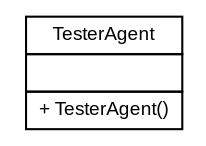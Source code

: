 #!/usr/local/bin/dot
#
# Class diagram 
# Generated by UMLGraph version 5.1 (http://www.umlgraph.org/)
#

digraph G {
	edge [fontname="arial",fontsize=10,labelfontname="arial",labelfontsize=10];
	node [fontname="arial",fontsize=10,shape=plaintext];
	nodesep=0.25;
	ranksep=0.5;
	// es.upm.dit.gsi.beast.test.agent.jade.TesterAgent
	c222 [label=<<table title="es.upm.dit.gsi.beast.test.agent.jade.TesterAgent" border="0" cellborder="1" cellspacing="0" cellpadding="2" port="p" href="./TesterAgent.html">
		<tr><td><table border="0" cellspacing="0" cellpadding="1">
<tr><td align="center" balign="center"> TesterAgent </td></tr>
		</table></td></tr>
		<tr><td><table border="0" cellspacing="0" cellpadding="1">
<tr><td align="left" balign="left">  </td></tr>
		</table></td></tr>
		<tr><td><table border="0" cellspacing="0" cellpadding="1">
<tr><td align="left" balign="left"> + TesterAgent() </td></tr>
		</table></td></tr>
		</table>>, fontname="arial", fontcolor="black", fontsize=9.0];
}


